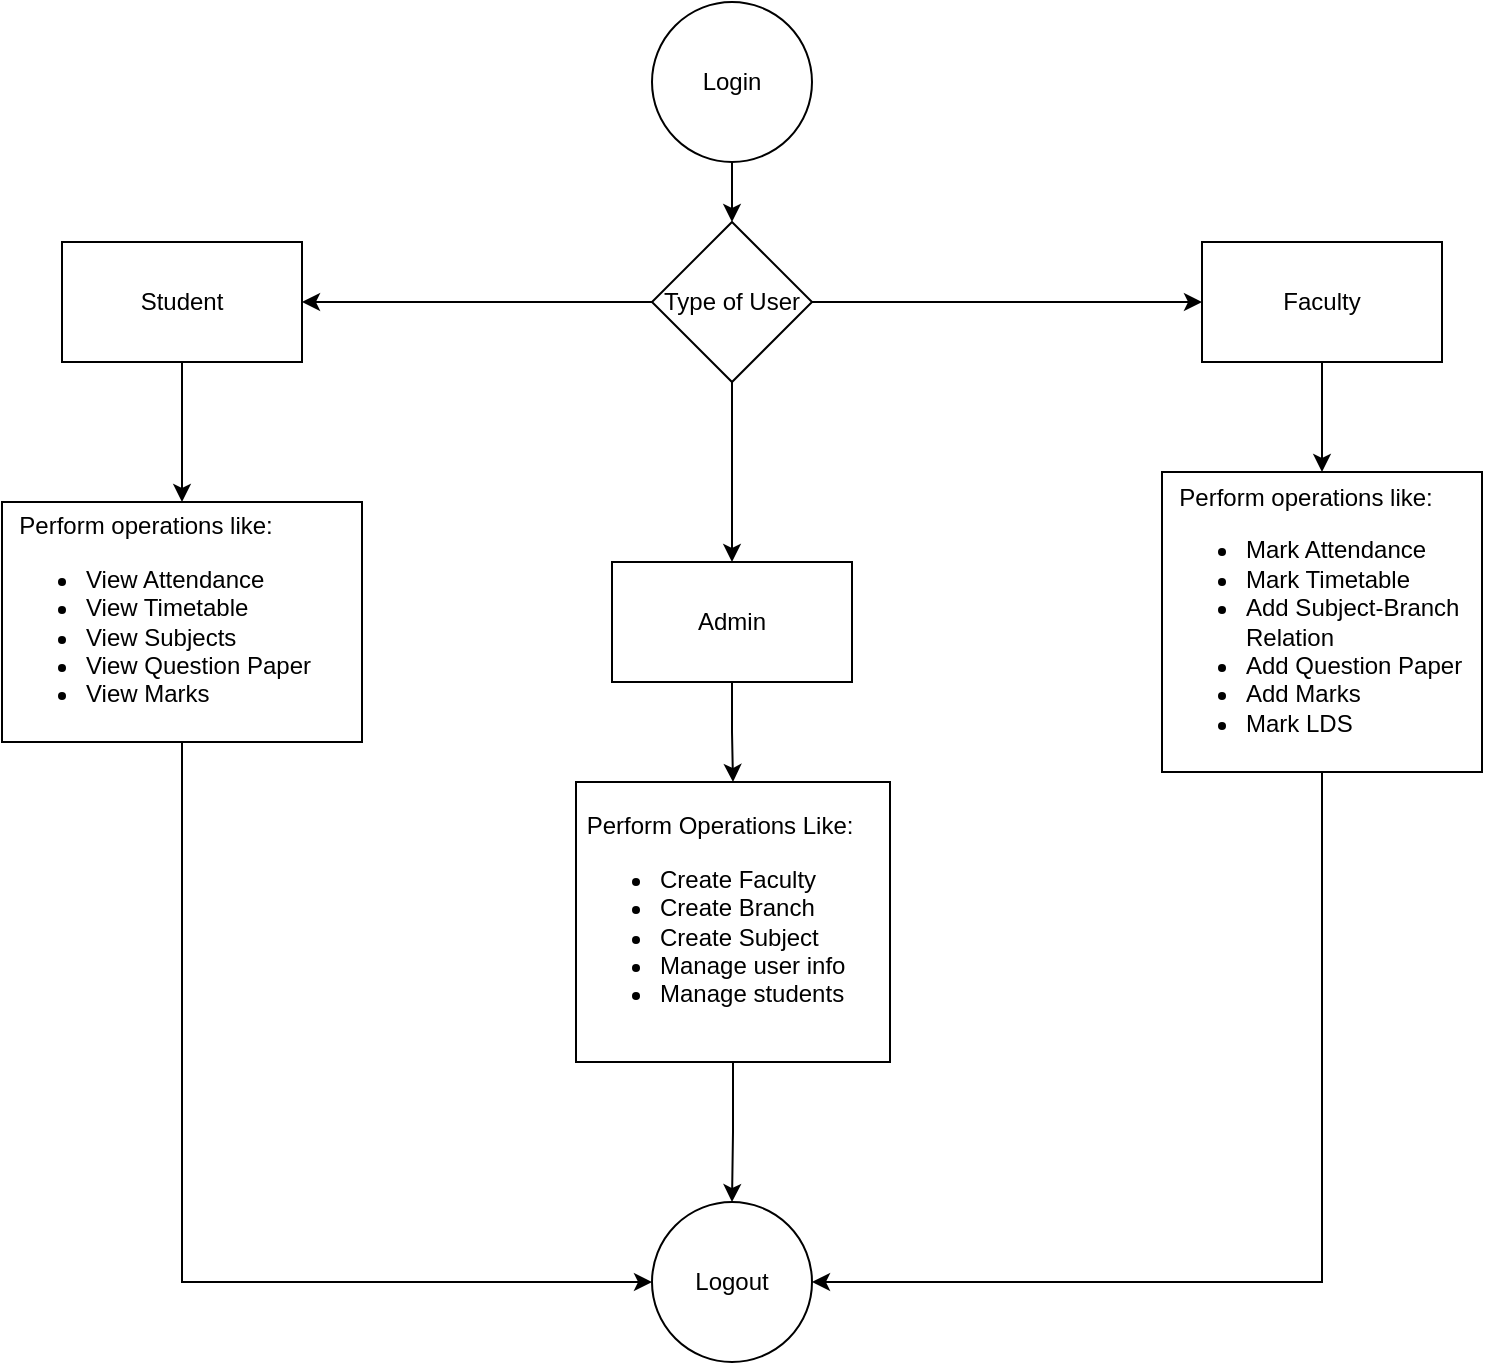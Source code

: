 <mxfile version="21.2.7" type="github">
  <diagram name="Page-1" id="Zew1lIUkvCgrGqh9w1Qx">
    <mxGraphModel dx="1444" dy="840" grid="1" gridSize="10" guides="1" tooltips="1" connect="1" arrows="1" fold="1" page="1" pageScale="1" pageWidth="850" pageHeight="1100" math="0" shadow="0">
      <root>
        <mxCell id="0" />
        <mxCell id="1" parent="0" />
        <mxCell id="M1qmrQpfVatzbRdJg5uZ-9" style="edgeStyle=orthogonalEdgeStyle;rounded=0;orthogonalLoop=1;jettySize=auto;html=1;exitX=0.5;exitY=1;exitDx=0;exitDy=0;entryX=0.5;entryY=0;entryDx=0;entryDy=0;" edge="1" parent="1" source="M1qmrQpfVatzbRdJg5uZ-1" target="M1qmrQpfVatzbRdJg5uZ-2">
          <mxGeometry relative="1" as="geometry" />
        </mxCell>
        <mxCell id="M1qmrQpfVatzbRdJg5uZ-1" value="Login" style="ellipse;whiteSpace=wrap;html=1;aspect=fixed;" vertex="1" parent="1">
          <mxGeometry x="385" y="30" width="80" height="80" as="geometry" />
        </mxCell>
        <mxCell id="M1qmrQpfVatzbRdJg5uZ-4" value="" style="edgeStyle=orthogonalEdgeStyle;rounded=0;orthogonalLoop=1;jettySize=auto;html=1;" edge="1" parent="1" source="M1qmrQpfVatzbRdJg5uZ-2" target="M1qmrQpfVatzbRdJg5uZ-3">
          <mxGeometry relative="1" as="geometry" />
        </mxCell>
        <mxCell id="M1qmrQpfVatzbRdJg5uZ-6" value="" style="edgeStyle=orthogonalEdgeStyle;rounded=0;orthogonalLoop=1;jettySize=auto;html=1;" edge="1" parent="1" source="M1qmrQpfVatzbRdJg5uZ-2" target="M1qmrQpfVatzbRdJg5uZ-5">
          <mxGeometry relative="1" as="geometry" />
        </mxCell>
        <mxCell id="M1qmrQpfVatzbRdJg5uZ-8" value="" style="edgeStyle=orthogonalEdgeStyle;rounded=0;orthogonalLoop=1;jettySize=auto;html=1;" edge="1" parent="1" source="M1qmrQpfVatzbRdJg5uZ-2" target="M1qmrQpfVatzbRdJg5uZ-7">
          <mxGeometry relative="1" as="geometry" />
        </mxCell>
        <mxCell id="M1qmrQpfVatzbRdJg5uZ-2" value="Type of User" style="rhombus;whiteSpace=wrap;html=1;" vertex="1" parent="1">
          <mxGeometry x="385" y="140" width="80" height="80" as="geometry" />
        </mxCell>
        <mxCell id="M1qmrQpfVatzbRdJg5uZ-11" value="" style="edgeStyle=orthogonalEdgeStyle;rounded=0;orthogonalLoop=1;jettySize=auto;html=1;" edge="1" parent="1" source="M1qmrQpfVatzbRdJg5uZ-3" target="M1qmrQpfVatzbRdJg5uZ-10">
          <mxGeometry relative="1" as="geometry" />
        </mxCell>
        <mxCell id="M1qmrQpfVatzbRdJg5uZ-3" value="Student" style="whiteSpace=wrap;html=1;" vertex="1" parent="1">
          <mxGeometry x="90" y="150" width="120" height="60" as="geometry" />
        </mxCell>
        <mxCell id="M1qmrQpfVatzbRdJg5uZ-15" value="" style="edgeStyle=orthogonalEdgeStyle;rounded=0;orthogonalLoop=1;jettySize=auto;html=1;" edge="1" parent="1" source="M1qmrQpfVatzbRdJg5uZ-5" target="M1qmrQpfVatzbRdJg5uZ-14">
          <mxGeometry relative="1" as="geometry" />
        </mxCell>
        <mxCell id="M1qmrQpfVatzbRdJg5uZ-5" value="Admin" style="whiteSpace=wrap;html=1;" vertex="1" parent="1">
          <mxGeometry x="365" y="310" width="120" height="60" as="geometry" />
        </mxCell>
        <mxCell id="M1qmrQpfVatzbRdJg5uZ-13" value="" style="edgeStyle=orthogonalEdgeStyle;rounded=0;orthogonalLoop=1;jettySize=auto;html=1;" edge="1" parent="1" source="M1qmrQpfVatzbRdJg5uZ-7" target="M1qmrQpfVatzbRdJg5uZ-12">
          <mxGeometry relative="1" as="geometry" />
        </mxCell>
        <mxCell id="M1qmrQpfVatzbRdJg5uZ-7" value="Faculty" style="whiteSpace=wrap;html=1;" vertex="1" parent="1">
          <mxGeometry x="660" y="150" width="120" height="60" as="geometry" />
        </mxCell>
        <mxCell id="M1qmrQpfVatzbRdJg5uZ-17" style="edgeStyle=orthogonalEdgeStyle;rounded=0;orthogonalLoop=1;jettySize=auto;html=1;exitX=0.5;exitY=1;exitDx=0;exitDy=0;entryX=0;entryY=0.5;entryDx=0;entryDy=0;" edge="1" parent="1" source="M1qmrQpfVatzbRdJg5uZ-10" target="M1qmrQpfVatzbRdJg5uZ-16">
          <mxGeometry relative="1" as="geometry" />
        </mxCell>
        <mxCell id="M1qmrQpfVatzbRdJg5uZ-10" value="&amp;nbsp; Perform operations like:&lt;br&gt;&lt;ul&gt;&lt;li&gt;View Attendance&lt;/li&gt;&lt;li&gt;View Timetable&lt;/li&gt;&lt;li&gt;View Subjects&lt;/li&gt;&lt;li&gt;View Question Paper&lt;/li&gt;&lt;li&gt;View Marks&lt;/li&gt;&lt;/ul&gt;" style="whiteSpace=wrap;html=1;align=left;" vertex="1" parent="1">
          <mxGeometry x="60" y="280" width="180" height="120" as="geometry" />
        </mxCell>
        <mxCell id="M1qmrQpfVatzbRdJg5uZ-19" style="edgeStyle=orthogonalEdgeStyle;rounded=0;orthogonalLoop=1;jettySize=auto;html=1;exitX=0.5;exitY=1;exitDx=0;exitDy=0;entryX=1;entryY=0.5;entryDx=0;entryDy=0;" edge="1" parent="1" source="M1qmrQpfVatzbRdJg5uZ-12" target="M1qmrQpfVatzbRdJg5uZ-16">
          <mxGeometry relative="1" as="geometry" />
        </mxCell>
        <mxCell id="M1qmrQpfVatzbRdJg5uZ-12" value="&amp;nbsp; Perform operations like:&lt;br style=&quot;border-color: var(--border-color);&quot;&gt;&lt;ul style=&quot;border-color: var(--border-color);&quot;&gt;&lt;li style=&quot;border-color: var(--border-color);&quot;&gt;Mark Attendance&lt;/li&gt;&lt;li style=&quot;border-color: var(--border-color);&quot;&gt;Mark Timetable&lt;/li&gt;&lt;li style=&quot;border-color: var(--border-color);&quot;&gt;Add Subject-Branch Relation&lt;/li&gt;&lt;li style=&quot;border-color: var(--border-color);&quot;&gt;Add Question Paper&lt;/li&gt;&lt;li style=&quot;border-color: var(--border-color);&quot;&gt;Add Marks&lt;/li&gt;&lt;li style=&quot;border-color: var(--border-color);&quot;&gt;Mark LDS&lt;/li&gt;&lt;/ul&gt;" style="whiteSpace=wrap;html=1;align=left;" vertex="1" parent="1">
          <mxGeometry x="640" y="265" width="160" height="150" as="geometry" />
        </mxCell>
        <mxCell id="M1qmrQpfVatzbRdJg5uZ-18" style="edgeStyle=orthogonalEdgeStyle;rounded=0;orthogonalLoop=1;jettySize=auto;html=1;exitX=0.5;exitY=1;exitDx=0;exitDy=0;entryX=0.5;entryY=0;entryDx=0;entryDy=0;" edge="1" parent="1" source="M1qmrQpfVatzbRdJg5uZ-14" target="M1qmrQpfVatzbRdJg5uZ-16">
          <mxGeometry relative="1" as="geometry" />
        </mxCell>
        <mxCell id="M1qmrQpfVatzbRdJg5uZ-14" value="&amp;nbsp;Perform Operations Like:&lt;br&gt;&lt;ul&gt;&lt;li&gt;Create Faculty&lt;/li&gt;&lt;li&gt;Create Branch&lt;/li&gt;&lt;li&gt;Create Subject&lt;/li&gt;&lt;li&gt;Manage user info&lt;/li&gt;&lt;li&gt;Manage students&lt;br&gt;&lt;/li&gt;&lt;/ul&gt;" style="whiteSpace=wrap;html=1;align=left;" vertex="1" parent="1">
          <mxGeometry x="347" y="420" width="157" height="140" as="geometry" />
        </mxCell>
        <mxCell id="M1qmrQpfVatzbRdJg5uZ-16" value="Logout" style="ellipse;whiteSpace=wrap;html=1;aspect=fixed;" vertex="1" parent="1">
          <mxGeometry x="385" y="630" width="80" height="80" as="geometry" />
        </mxCell>
      </root>
    </mxGraphModel>
  </diagram>
</mxfile>

